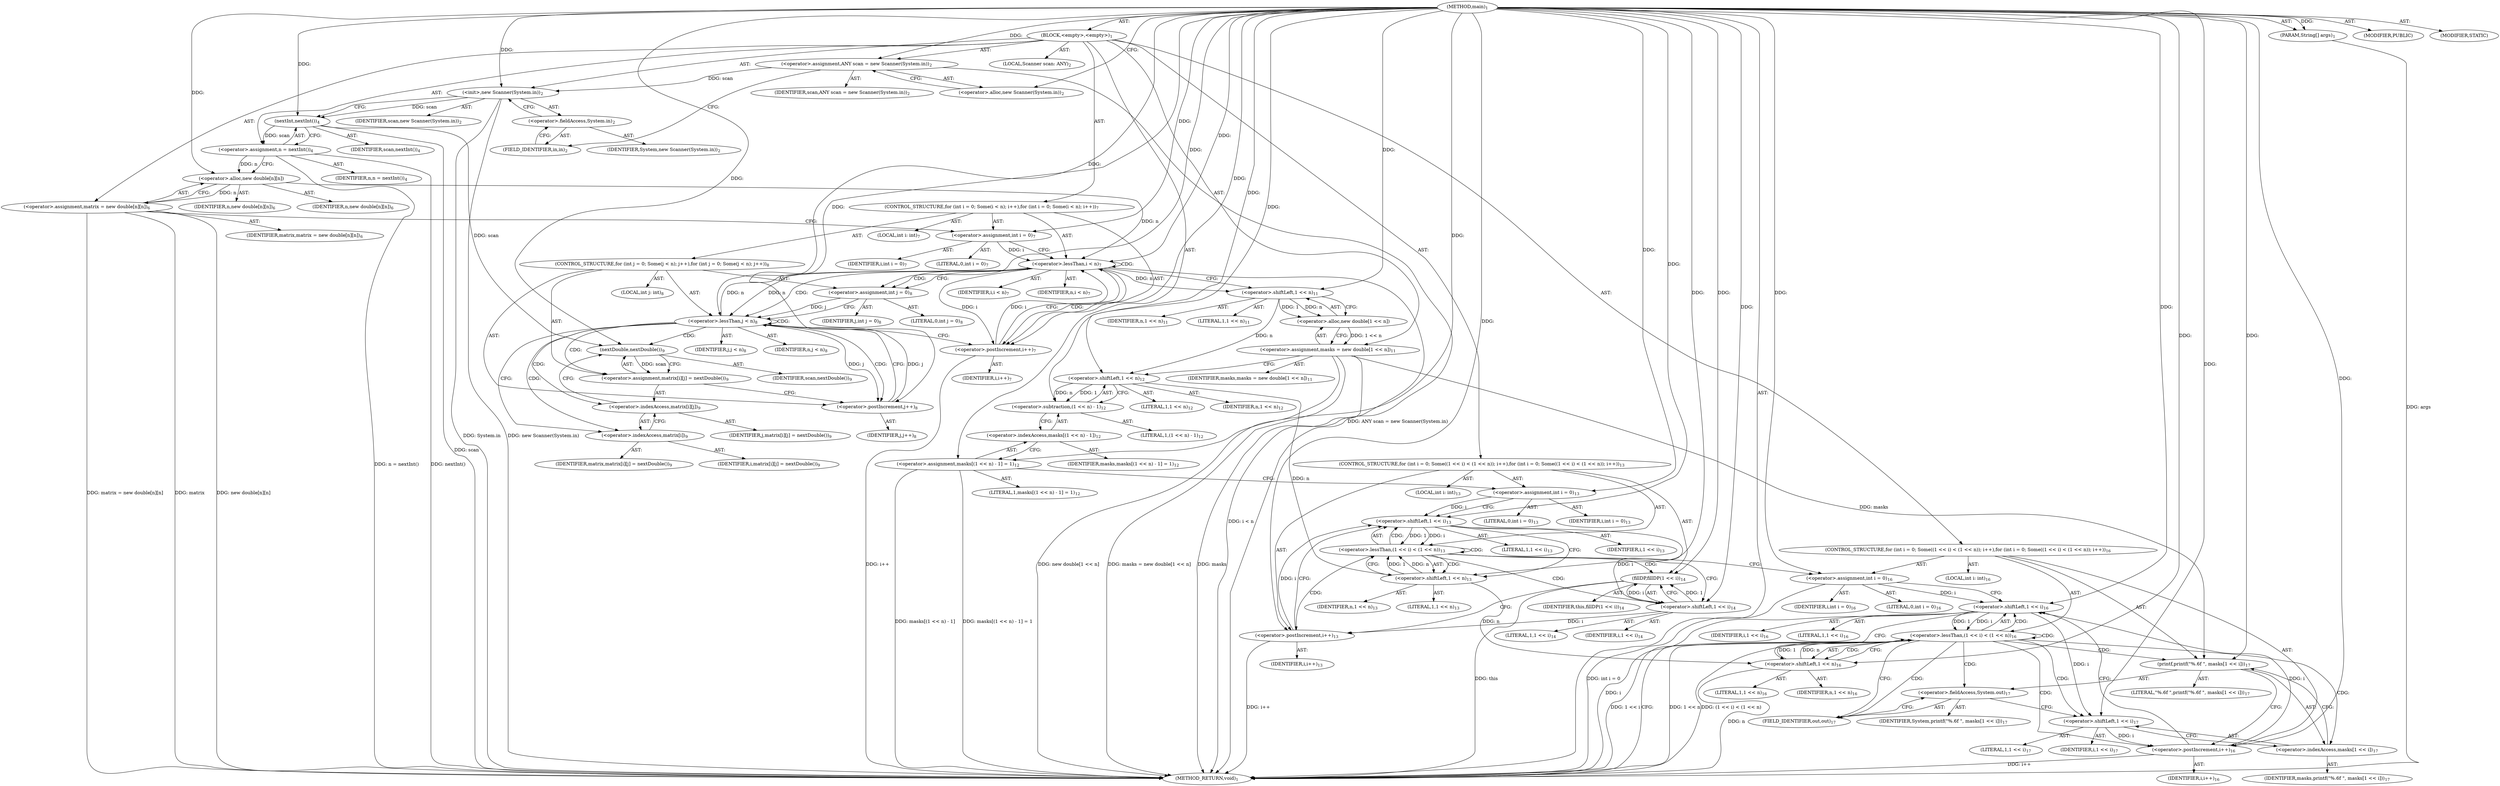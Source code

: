 digraph "main" {  
"19" [label = <(METHOD,main)<SUB>1</SUB>> ]
"20" [label = <(PARAM,String[] args)<SUB>1</SUB>> ]
"21" [label = <(BLOCK,&lt;empty&gt;,&lt;empty&gt;)<SUB>1</SUB>> ]
"4" [label = <(LOCAL,Scanner scan: ANY)<SUB>2</SUB>> ]
"22" [label = <(&lt;operator&gt;.assignment,ANY scan = new Scanner(System.in))<SUB>2</SUB>> ]
"23" [label = <(IDENTIFIER,scan,ANY scan = new Scanner(System.in))<SUB>2</SUB>> ]
"24" [label = <(&lt;operator&gt;.alloc,new Scanner(System.in))<SUB>2</SUB>> ]
"25" [label = <(&lt;init&gt;,new Scanner(System.in))<SUB>2</SUB>> ]
"3" [label = <(IDENTIFIER,scan,new Scanner(System.in))<SUB>2</SUB>> ]
"26" [label = <(&lt;operator&gt;.fieldAccess,System.in)<SUB>2</SUB>> ]
"27" [label = <(IDENTIFIER,System,new Scanner(System.in))<SUB>2</SUB>> ]
"28" [label = <(FIELD_IDENTIFIER,in,in)<SUB>2</SUB>> ]
"29" [label = <(&lt;operator&gt;.assignment,n = nextInt())<SUB>4</SUB>> ]
"30" [label = <(IDENTIFIER,n,n = nextInt())<SUB>4</SUB>> ]
"31" [label = <(nextInt,nextInt())<SUB>4</SUB>> ]
"32" [label = <(IDENTIFIER,scan,nextInt())<SUB>4</SUB>> ]
"33" [label = <(&lt;operator&gt;.assignment,matrix = new double[n][n])<SUB>6</SUB>> ]
"34" [label = <(IDENTIFIER,matrix,matrix = new double[n][n])<SUB>6</SUB>> ]
"35" [label = <(&lt;operator&gt;.alloc,new double[n][n])> ]
"36" [label = <(IDENTIFIER,n,new double[n][n])<SUB>6</SUB>> ]
"37" [label = <(IDENTIFIER,n,new double[n][n])<SUB>6</SUB>> ]
"38" [label = <(CONTROL_STRUCTURE,for (int i = 0; Some(i &lt; n); i++),for (int i = 0; Some(i &lt; n); i++))<SUB>7</SUB>> ]
"39" [label = <(LOCAL,int i: int)<SUB>7</SUB>> ]
"40" [label = <(&lt;operator&gt;.assignment,int i = 0)<SUB>7</SUB>> ]
"41" [label = <(IDENTIFIER,i,int i = 0)<SUB>7</SUB>> ]
"42" [label = <(LITERAL,0,int i = 0)<SUB>7</SUB>> ]
"43" [label = <(&lt;operator&gt;.lessThan,i &lt; n)<SUB>7</SUB>> ]
"44" [label = <(IDENTIFIER,i,i &lt; n)<SUB>7</SUB>> ]
"45" [label = <(IDENTIFIER,n,i &lt; n)<SUB>7</SUB>> ]
"46" [label = <(&lt;operator&gt;.postIncrement,i++)<SUB>7</SUB>> ]
"47" [label = <(IDENTIFIER,i,i++)<SUB>7</SUB>> ]
"48" [label = <(CONTROL_STRUCTURE,for (int j = 0; Some(j &lt; n); j++),for (int j = 0; Some(j &lt; n); j++))<SUB>8</SUB>> ]
"49" [label = <(LOCAL,int j: int)<SUB>8</SUB>> ]
"50" [label = <(&lt;operator&gt;.assignment,int j = 0)<SUB>8</SUB>> ]
"51" [label = <(IDENTIFIER,j,int j = 0)<SUB>8</SUB>> ]
"52" [label = <(LITERAL,0,int j = 0)<SUB>8</SUB>> ]
"53" [label = <(&lt;operator&gt;.lessThan,j &lt; n)<SUB>8</SUB>> ]
"54" [label = <(IDENTIFIER,j,j &lt; n)<SUB>8</SUB>> ]
"55" [label = <(IDENTIFIER,n,j &lt; n)<SUB>8</SUB>> ]
"56" [label = <(&lt;operator&gt;.postIncrement,j++)<SUB>8</SUB>> ]
"57" [label = <(IDENTIFIER,j,j++)<SUB>8</SUB>> ]
"58" [label = <(&lt;operator&gt;.assignment,matrix[i][j] = nextDouble())<SUB>9</SUB>> ]
"59" [label = <(&lt;operator&gt;.indexAccess,matrix[i][j])<SUB>9</SUB>> ]
"60" [label = <(&lt;operator&gt;.indexAccess,matrix[i])<SUB>9</SUB>> ]
"61" [label = <(IDENTIFIER,matrix,matrix[i][j] = nextDouble())<SUB>9</SUB>> ]
"62" [label = <(IDENTIFIER,i,matrix[i][j] = nextDouble())<SUB>9</SUB>> ]
"63" [label = <(IDENTIFIER,j,matrix[i][j] = nextDouble())<SUB>9</SUB>> ]
"64" [label = <(nextDouble,nextDouble())<SUB>9</SUB>> ]
"65" [label = <(IDENTIFIER,scan,nextDouble())<SUB>9</SUB>> ]
"66" [label = <(&lt;operator&gt;.assignment,masks = new double[1 &lt;&lt; n])<SUB>11</SUB>> ]
"67" [label = <(IDENTIFIER,masks,masks = new double[1 &lt;&lt; n])<SUB>11</SUB>> ]
"68" [label = <(&lt;operator&gt;.alloc,new double[1 &lt;&lt; n])> ]
"69" [label = <(&lt;operator&gt;.shiftLeft,1 &lt;&lt; n)<SUB>11</SUB>> ]
"70" [label = <(LITERAL,1,1 &lt;&lt; n)<SUB>11</SUB>> ]
"71" [label = <(IDENTIFIER,n,1 &lt;&lt; n)<SUB>11</SUB>> ]
"72" [label = <(&lt;operator&gt;.assignment,masks[(1 &lt;&lt; n) - 1] = 1)<SUB>12</SUB>> ]
"73" [label = <(&lt;operator&gt;.indexAccess,masks[(1 &lt;&lt; n) - 1])<SUB>12</SUB>> ]
"74" [label = <(IDENTIFIER,masks,masks[(1 &lt;&lt; n) - 1] = 1)<SUB>12</SUB>> ]
"75" [label = <(&lt;operator&gt;.subtraction,(1 &lt;&lt; n) - 1)<SUB>12</SUB>> ]
"76" [label = <(&lt;operator&gt;.shiftLeft,1 &lt;&lt; n)<SUB>12</SUB>> ]
"77" [label = <(LITERAL,1,1 &lt;&lt; n)<SUB>12</SUB>> ]
"78" [label = <(IDENTIFIER,n,1 &lt;&lt; n)<SUB>12</SUB>> ]
"79" [label = <(LITERAL,1,(1 &lt;&lt; n) - 1)<SUB>12</SUB>> ]
"80" [label = <(LITERAL,1,masks[(1 &lt;&lt; n) - 1] = 1)<SUB>12</SUB>> ]
"81" [label = <(CONTROL_STRUCTURE,for (int i = 0; Some((1 &lt;&lt; i) &lt; (1 &lt;&lt; n)); i++),for (int i = 0; Some((1 &lt;&lt; i) &lt; (1 &lt;&lt; n)); i++))<SUB>13</SUB>> ]
"82" [label = <(LOCAL,int i: int)<SUB>13</SUB>> ]
"83" [label = <(&lt;operator&gt;.assignment,int i = 0)<SUB>13</SUB>> ]
"84" [label = <(IDENTIFIER,i,int i = 0)<SUB>13</SUB>> ]
"85" [label = <(LITERAL,0,int i = 0)<SUB>13</SUB>> ]
"86" [label = <(&lt;operator&gt;.lessThan,(1 &lt;&lt; i) &lt; (1 &lt;&lt; n))<SUB>13</SUB>> ]
"87" [label = <(&lt;operator&gt;.shiftLeft,1 &lt;&lt; i)<SUB>13</SUB>> ]
"88" [label = <(LITERAL,1,1 &lt;&lt; i)<SUB>13</SUB>> ]
"89" [label = <(IDENTIFIER,i,1 &lt;&lt; i)<SUB>13</SUB>> ]
"90" [label = <(&lt;operator&gt;.shiftLeft,1 &lt;&lt; n)<SUB>13</SUB>> ]
"91" [label = <(LITERAL,1,1 &lt;&lt; n)<SUB>13</SUB>> ]
"92" [label = <(IDENTIFIER,n,1 &lt;&lt; n)<SUB>13</SUB>> ]
"93" [label = <(&lt;operator&gt;.postIncrement,i++)<SUB>13</SUB>> ]
"94" [label = <(IDENTIFIER,i,i++)<SUB>13</SUB>> ]
"95" [label = <(fillDP,fillDP(1 &lt;&lt; i))<SUB>14</SUB>> ]
"96" [label = <(IDENTIFIER,this,fillDP(1 &lt;&lt; i))<SUB>14</SUB>> ]
"97" [label = <(&lt;operator&gt;.shiftLeft,1 &lt;&lt; i)<SUB>14</SUB>> ]
"98" [label = <(LITERAL,1,1 &lt;&lt; i)<SUB>14</SUB>> ]
"99" [label = <(IDENTIFIER,i,1 &lt;&lt; i)<SUB>14</SUB>> ]
"100" [label = <(CONTROL_STRUCTURE,for (int i = 0; Some((1 &lt;&lt; i) &lt; (1 &lt;&lt; n)); i++),for (int i = 0; Some((1 &lt;&lt; i) &lt; (1 &lt;&lt; n)); i++))<SUB>16</SUB>> ]
"101" [label = <(LOCAL,int i: int)<SUB>16</SUB>> ]
"102" [label = <(&lt;operator&gt;.assignment,int i = 0)<SUB>16</SUB>> ]
"103" [label = <(IDENTIFIER,i,int i = 0)<SUB>16</SUB>> ]
"104" [label = <(LITERAL,0,int i = 0)<SUB>16</SUB>> ]
"105" [label = <(&lt;operator&gt;.lessThan,(1 &lt;&lt; i) &lt; (1 &lt;&lt; n))<SUB>16</SUB>> ]
"106" [label = <(&lt;operator&gt;.shiftLeft,1 &lt;&lt; i)<SUB>16</SUB>> ]
"107" [label = <(LITERAL,1,1 &lt;&lt; i)<SUB>16</SUB>> ]
"108" [label = <(IDENTIFIER,i,1 &lt;&lt; i)<SUB>16</SUB>> ]
"109" [label = <(&lt;operator&gt;.shiftLeft,1 &lt;&lt; n)<SUB>16</SUB>> ]
"110" [label = <(LITERAL,1,1 &lt;&lt; n)<SUB>16</SUB>> ]
"111" [label = <(IDENTIFIER,n,1 &lt;&lt; n)<SUB>16</SUB>> ]
"112" [label = <(&lt;operator&gt;.postIncrement,i++)<SUB>16</SUB>> ]
"113" [label = <(IDENTIFIER,i,i++)<SUB>16</SUB>> ]
"114" [label = <(printf,printf(&quot;%.6f &quot;, masks[1 &lt;&lt; i]))<SUB>17</SUB>> ]
"115" [label = <(&lt;operator&gt;.fieldAccess,System.out)<SUB>17</SUB>> ]
"116" [label = <(IDENTIFIER,System,printf(&quot;%.6f &quot;, masks[1 &lt;&lt; i]))<SUB>17</SUB>> ]
"117" [label = <(FIELD_IDENTIFIER,out,out)<SUB>17</SUB>> ]
"118" [label = <(LITERAL,&quot;%.6f &quot;,printf(&quot;%.6f &quot;, masks[1 &lt;&lt; i]))<SUB>17</SUB>> ]
"119" [label = <(&lt;operator&gt;.indexAccess,masks[1 &lt;&lt; i])<SUB>17</SUB>> ]
"120" [label = <(IDENTIFIER,masks,printf(&quot;%.6f &quot;, masks[1 &lt;&lt; i]))<SUB>17</SUB>> ]
"121" [label = <(&lt;operator&gt;.shiftLeft,1 &lt;&lt; i)<SUB>17</SUB>> ]
"122" [label = <(LITERAL,1,1 &lt;&lt; i)<SUB>17</SUB>> ]
"123" [label = <(IDENTIFIER,i,1 &lt;&lt; i)<SUB>17</SUB>> ]
"124" [label = <(MODIFIER,PUBLIC)> ]
"125" [label = <(MODIFIER,STATIC)> ]
"126" [label = <(METHOD_RETURN,void)<SUB>1</SUB>> ]
  "19" -> "20"  [ label = "AST: "] 
  "19" -> "21"  [ label = "AST: "] 
  "19" -> "124"  [ label = "AST: "] 
  "19" -> "125"  [ label = "AST: "] 
  "19" -> "126"  [ label = "AST: "] 
  "21" -> "4"  [ label = "AST: "] 
  "21" -> "22"  [ label = "AST: "] 
  "21" -> "25"  [ label = "AST: "] 
  "21" -> "29"  [ label = "AST: "] 
  "21" -> "33"  [ label = "AST: "] 
  "21" -> "38"  [ label = "AST: "] 
  "21" -> "66"  [ label = "AST: "] 
  "21" -> "72"  [ label = "AST: "] 
  "21" -> "81"  [ label = "AST: "] 
  "21" -> "100"  [ label = "AST: "] 
  "22" -> "23"  [ label = "AST: "] 
  "22" -> "24"  [ label = "AST: "] 
  "25" -> "3"  [ label = "AST: "] 
  "25" -> "26"  [ label = "AST: "] 
  "26" -> "27"  [ label = "AST: "] 
  "26" -> "28"  [ label = "AST: "] 
  "29" -> "30"  [ label = "AST: "] 
  "29" -> "31"  [ label = "AST: "] 
  "31" -> "32"  [ label = "AST: "] 
  "33" -> "34"  [ label = "AST: "] 
  "33" -> "35"  [ label = "AST: "] 
  "35" -> "36"  [ label = "AST: "] 
  "35" -> "37"  [ label = "AST: "] 
  "38" -> "39"  [ label = "AST: "] 
  "38" -> "40"  [ label = "AST: "] 
  "38" -> "43"  [ label = "AST: "] 
  "38" -> "46"  [ label = "AST: "] 
  "38" -> "48"  [ label = "AST: "] 
  "40" -> "41"  [ label = "AST: "] 
  "40" -> "42"  [ label = "AST: "] 
  "43" -> "44"  [ label = "AST: "] 
  "43" -> "45"  [ label = "AST: "] 
  "46" -> "47"  [ label = "AST: "] 
  "48" -> "49"  [ label = "AST: "] 
  "48" -> "50"  [ label = "AST: "] 
  "48" -> "53"  [ label = "AST: "] 
  "48" -> "56"  [ label = "AST: "] 
  "48" -> "58"  [ label = "AST: "] 
  "50" -> "51"  [ label = "AST: "] 
  "50" -> "52"  [ label = "AST: "] 
  "53" -> "54"  [ label = "AST: "] 
  "53" -> "55"  [ label = "AST: "] 
  "56" -> "57"  [ label = "AST: "] 
  "58" -> "59"  [ label = "AST: "] 
  "58" -> "64"  [ label = "AST: "] 
  "59" -> "60"  [ label = "AST: "] 
  "59" -> "63"  [ label = "AST: "] 
  "60" -> "61"  [ label = "AST: "] 
  "60" -> "62"  [ label = "AST: "] 
  "64" -> "65"  [ label = "AST: "] 
  "66" -> "67"  [ label = "AST: "] 
  "66" -> "68"  [ label = "AST: "] 
  "68" -> "69"  [ label = "AST: "] 
  "69" -> "70"  [ label = "AST: "] 
  "69" -> "71"  [ label = "AST: "] 
  "72" -> "73"  [ label = "AST: "] 
  "72" -> "80"  [ label = "AST: "] 
  "73" -> "74"  [ label = "AST: "] 
  "73" -> "75"  [ label = "AST: "] 
  "75" -> "76"  [ label = "AST: "] 
  "75" -> "79"  [ label = "AST: "] 
  "76" -> "77"  [ label = "AST: "] 
  "76" -> "78"  [ label = "AST: "] 
  "81" -> "82"  [ label = "AST: "] 
  "81" -> "83"  [ label = "AST: "] 
  "81" -> "86"  [ label = "AST: "] 
  "81" -> "93"  [ label = "AST: "] 
  "81" -> "95"  [ label = "AST: "] 
  "83" -> "84"  [ label = "AST: "] 
  "83" -> "85"  [ label = "AST: "] 
  "86" -> "87"  [ label = "AST: "] 
  "86" -> "90"  [ label = "AST: "] 
  "87" -> "88"  [ label = "AST: "] 
  "87" -> "89"  [ label = "AST: "] 
  "90" -> "91"  [ label = "AST: "] 
  "90" -> "92"  [ label = "AST: "] 
  "93" -> "94"  [ label = "AST: "] 
  "95" -> "96"  [ label = "AST: "] 
  "95" -> "97"  [ label = "AST: "] 
  "97" -> "98"  [ label = "AST: "] 
  "97" -> "99"  [ label = "AST: "] 
  "100" -> "101"  [ label = "AST: "] 
  "100" -> "102"  [ label = "AST: "] 
  "100" -> "105"  [ label = "AST: "] 
  "100" -> "112"  [ label = "AST: "] 
  "100" -> "114"  [ label = "AST: "] 
  "102" -> "103"  [ label = "AST: "] 
  "102" -> "104"  [ label = "AST: "] 
  "105" -> "106"  [ label = "AST: "] 
  "105" -> "109"  [ label = "AST: "] 
  "106" -> "107"  [ label = "AST: "] 
  "106" -> "108"  [ label = "AST: "] 
  "109" -> "110"  [ label = "AST: "] 
  "109" -> "111"  [ label = "AST: "] 
  "112" -> "113"  [ label = "AST: "] 
  "114" -> "115"  [ label = "AST: "] 
  "114" -> "118"  [ label = "AST: "] 
  "114" -> "119"  [ label = "AST: "] 
  "115" -> "116"  [ label = "AST: "] 
  "115" -> "117"  [ label = "AST: "] 
  "119" -> "120"  [ label = "AST: "] 
  "119" -> "121"  [ label = "AST: "] 
  "121" -> "122"  [ label = "AST: "] 
  "121" -> "123"  [ label = "AST: "] 
  "22" -> "28"  [ label = "CFG: "] 
  "25" -> "31"  [ label = "CFG: "] 
  "29" -> "35"  [ label = "CFG: "] 
  "33" -> "40"  [ label = "CFG: "] 
  "66" -> "76"  [ label = "CFG: "] 
  "72" -> "83"  [ label = "CFG: "] 
  "24" -> "22"  [ label = "CFG: "] 
  "26" -> "25"  [ label = "CFG: "] 
  "31" -> "29"  [ label = "CFG: "] 
  "35" -> "33"  [ label = "CFG: "] 
  "40" -> "43"  [ label = "CFG: "] 
  "43" -> "50"  [ label = "CFG: "] 
  "43" -> "69"  [ label = "CFG: "] 
  "46" -> "43"  [ label = "CFG: "] 
  "68" -> "66"  [ label = "CFG: "] 
  "73" -> "72"  [ label = "CFG: "] 
  "83" -> "87"  [ label = "CFG: "] 
  "86" -> "97"  [ label = "CFG: "] 
  "86" -> "102"  [ label = "CFG: "] 
  "93" -> "87"  [ label = "CFG: "] 
  "95" -> "93"  [ label = "CFG: "] 
  "102" -> "106"  [ label = "CFG: "] 
  "105" -> "126"  [ label = "CFG: "] 
  "105" -> "117"  [ label = "CFG: "] 
  "112" -> "106"  [ label = "CFG: "] 
  "114" -> "112"  [ label = "CFG: "] 
  "28" -> "26"  [ label = "CFG: "] 
  "50" -> "53"  [ label = "CFG: "] 
  "53" -> "60"  [ label = "CFG: "] 
  "53" -> "46"  [ label = "CFG: "] 
  "56" -> "53"  [ label = "CFG: "] 
  "58" -> "56"  [ label = "CFG: "] 
  "69" -> "68"  [ label = "CFG: "] 
  "75" -> "73"  [ label = "CFG: "] 
  "87" -> "90"  [ label = "CFG: "] 
  "90" -> "86"  [ label = "CFG: "] 
  "97" -> "95"  [ label = "CFG: "] 
  "106" -> "109"  [ label = "CFG: "] 
  "109" -> "105"  [ label = "CFG: "] 
  "115" -> "121"  [ label = "CFG: "] 
  "119" -> "114"  [ label = "CFG: "] 
  "59" -> "64"  [ label = "CFG: "] 
  "64" -> "58"  [ label = "CFG: "] 
  "76" -> "75"  [ label = "CFG: "] 
  "117" -> "115"  [ label = "CFG: "] 
  "121" -> "119"  [ label = "CFG: "] 
  "60" -> "59"  [ label = "CFG: "] 
  "19" -> "24"  [ label = "CFG: "] 
  "20" -> "126"  [ label = "DDG: args"] 
  "22" -> "126"  [ label = "DDG: ANY scan = new Scanner(System.in)"] 
  "25" -> "126"  [ label = "DDG: System.in"] 
  "25" -> "126"  [ label = "DDG: new Scanner(System.in)"] 
  "31" -> "126"  [ label = "DDG: scan"] 
  "29" -> "126"  [ label = "DDG: nextInt()"] 
  "29" -> "126"  [ label = "DDG: n = nextInt()"] 
  "33" -> "126"  [ label = "DDG: matrix"] 
  "33" -> "126"  [ label = "DDG: new double[n][n]"] 
  "33" -> "126"  [ label = "DDG: matrix = new double[n][n]"] 
  "43" -> "126"  [ label = "DDG: i &lt; n"] 
  "66" -> "126"  [ label = "DDG: masks"] 
  "66" -> "126"  [ label = "DDG: new double[1 &lt;&lt; n]"] 
  "66" -> "126"  [ label = "DDG: masks = new double[1 &lt;&lt; n]"] 
  "72" -> "126"  [ label = "DDG: masks[(1 &lt;&lt; n) - 1]"] 
  "72" -> "126"  [ label = "DDG: masks[(1 &lt;&lt; n) - 1] = 1"] 
  "102" -> "126"  [ label = "DDG: int i = 0"] 
  "106" -> "126"  [ label = "DDG: i"] 
  "105" -> "126"  [ label = "DDG: 1 &lt;&lt; i"] 
  "109" -> "126"  [ label = "DDG: n"] 
  "105" -> "126"  [ label = "DDG: 1 &lt;&lt; n"] 
  "105" -> "126"  [ label = "DDG: (1 &lt;&lt; i) &lt; (1 &lt;&lt; n)"] 
  "112" -> "126"  [ label = "DDG: i++"] 
  "93" -> "126"  [ label = "DDG: i++"] 
  "46" -> "126"  [ label = "DDG: i++"] 
  "95" -> "126"  [ label = "DDG: this"] 
  "19" -> "20"  [ label = "DDG: "] 
  "19" -> "22"  [ label = "DDG: "] 
  "31" -> "29"  [ label = "DDG: scan"] 
  "35" -> "33"  [ label = "DDG: n"] 
  "68" -> "66"  [ label = "DDG: 1 &lt;&lt; n"] 
  "19" -> "72"  [ label = "DDG: "] 
  "22" -> "25"  [ label = "DDG: scan"] 
  "19" -> "25"  [ label = "DDG: "] 
  "19" -> "40"  [ label = "DDG: "] 
  "19" -> "83"  [ label = "DDG: "] 
  "19" -> "102"  [ label = "DDG: "] 
  "25" -> "31"  [ label = "DDG: scan"] 
  "19" -> "31"  [ label = "DDG: "] 
  "29" -> "35"  [ label = "DDG: n"] 
  "19" -> "35"  [ label = "DDG: "] 
  "40" -> "43"  [ label = "DDG: i"] 
  "46" -> "43"  [ label = "DDG: i"] 
  "19" -> "43"  [ label = "DDG: "] 
  "35" -> "43"  [ label = "DDG: n"] 
  "53" -> "43"  [ label = "DDG: n"] 
  "43" -> "46"  [ label = "DDG: i"] 
  "19" -> "46"  [ label = "DDG: "] 
  "19" -> "50"  [ label = "DDG: "] 
  "64" -> "58"  [ label = "DDG: scan"] 
  "69" -> "68"  [ label = "DDG: 1"] 
  "69" -> "68"  [ label = "DDG: n"] 
  "87" -> "86"  [ label = "DDG: 1"] 
  "87" -> "86"  [ label = "DDG: i"] 
  "90" -> "86"  [ label = "DDG: 1"] 
  "90" -> "86"  [ label = "DDG: n"] 
  "97" -> "93"  [ label = "DDG: i"] 
  "19" -> "93"  [ label = "DDG: "] 
  "19" -> "95"  [ label = "DDG: "] 
  "97" -> "95"  [ label = "DDG: 1"] 
  "97" -> "95"  [ label = "DDG: i"] 
  "106" -> "105"  [ label = "DDG: 1"] 
  "106" -> "105"  [ label = "DDG: i"] 
  "109" -> "105"  [ label = "DDG: 1"] 
  "109" -> "105"  [ label = "DDG: n"] 
  "121" -> "112"  [ label = "DDG: i"] 
  "19" -> "112"  [ label = "DDG: "] 
  "19" -> "114"  [ label = "DDG: "] 
  "66" -> "114"  [ label = "DDG: masks"] 
  "50" -> "53"  [ label = "DDG: j"] 
  "56" -> "53"  [ label = "DDG: j"] 
  "19" -> "53"  [ label = "DDG: "] 
  "43" -> "53"  [ label = "DDG: n"] 
  "53" -> "56"  [ label = "DDG: j"] 
  "19" -> "56"  [ label = "DDG: "] 
  "19" -> "69"  [ label = "DDG: "] 
  "43" -> "69"  [ label = "DDG: n"] 
  "76" -> "75"  [ label = "DDG: 1"] 
  "76" -> "75"  [ label = "DDG: n"] 
  "19" -> "75"  [ label = "DDG: "] 
  "19" -> "87"  [ label = "DDG: "] 
  "83" -> "87"  [ label = "DDG: i"] 
  "93" -> "87"  [ label = "DDG: i"] 
  "19" -> "90"  [ label = "DDG: "] 
  "76" -> "90"  [ label = "DDG: n"] 
  "19" -> "97"  [ label = "DDG: "] 
  "87" -> "97"  [ label = "DDG: i"] 
  "19" -> "106"  [ label = "DDG: "] 
  "102" -> "106"  [ label = "DDG: i"] 
  "112" -> "106"  [ label = "DDG: i"] 
  "19" -> "109"  [ label = "DDG: "] 
  "90" -> "109"  [ label = "DDG: n"] 
  "31" -> "64"  [ label = "DDG: scan"] 
  "19" -> "64"  [ label = "DDG: "] 
  "19" -> "76"  [ label = "DDG: "] 
  "69" -> "76"  [ label = "DDG: n"] 
  "19" -> "121"  [ label = "DDG: "] 
  "106" -> "121"  [ label = "DDG: i"] 
  "43" -> "46"  [ label = "CDG: "] 
  "43" -> "50"  [ label = "CDG: "] 
  "43" -> "43"  [ label = "CDG: "] 
  "43" -> "53"  [ label = "CDG: "] 
  "86" -> "95"  [ label = "CDG: "] 
  "86" -> "87"  [ label = "CDG: "] 
  "86" -> "97"  [ label = "CDG: "] 
  "86" -> "93"  [ label = "CDG: "] 
  "86" -> "90"  [ label = "CDG: "] 
  "86" -> "86"  [ label = "CDG: "] 
  "105" -> "115"  [ label = "CDG: "] 
  "105" -> "114"  [ label = "CDG: "] 
  "105" -> "119"  [ label = "CDG: "] 
  "105" -> "121"  [ label = "CDG: "] 
  "105" -> "106"  [ label = "CDG: "] 
  "105" -> "112"  [ label = "CDG: "] 
  "105" -> "105"  [ label = "CDG: "] 
  "105" -> "117"  [ label = "CDG: "] 
  "105" -> "109"  [ label = "CDG: "] 
  "53" -> "60"  [ label = "CDG: "] 
  "53" -> "64"  [ label = "CDG: "] 
  "53" -> "56"  [ label = "CDG: "] 
  "53" -> "59"  [ label = "CDG: "] 
  "53" -> "58"  [ label = "CDG: "] 
  "53" -> "53"  [ label = "CDG: "] 
}
